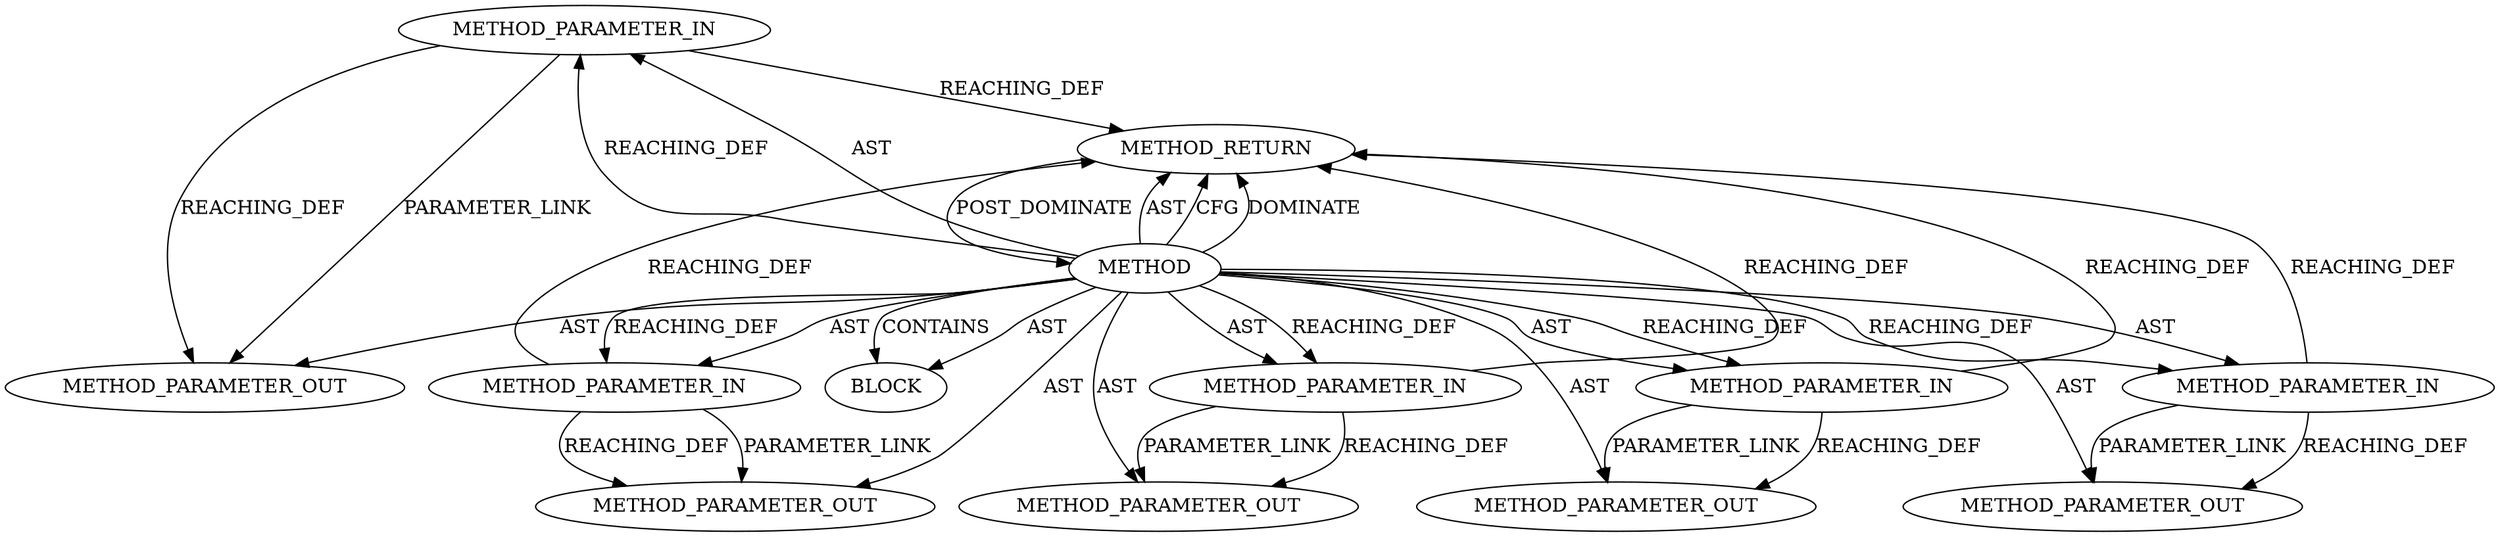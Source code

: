 digraph {
  27253 [label=METHOD_PARAMETER_OUT ORDER=3 CODE="p3" IS_VARIADIC=false TYPE_FULL_NAME="ANY" EVALUATION_STRATEGY="BY_VALUE" INDEX=3 NAME="p3"]
  25627 [label=METHOD_PARAMETER_IN ORDER=5 CODE="p5" IS_VARIADIC=false TYPE_FULL_NAME="ANY" EVALUATION_STRATEGY="BY_VALUE" INDEX=5 NAME="p5"]
  25624 [label=METHOD_PARAMETER_IN ORDER=2 CODE="p2" IS_VARIADIC=false TYPE_FULL_NAME="ANY" EVALUATION_STRATEGY="BY_VALUE" INDEX=2 NAME="p2"]
  25629 [label=METHOD_RETURN ORDER=2 CODE="RET" TYPE_FULL_NAME="ANY" EVALUATION_STRATEGY="BY_VALUE"]
  25625 [label=METHOD_PARAMETER_IN ORDER=3 CODE="p3" IS_VARIADIC=false TYPE_FULL_NAME="ANY" EVALUATION_STRATEGY="BY_VALUE" INDEX=3 NAME="p3"]
  25623 [label=METHOD_PARAMETER_IN ORDER=1 CODE="p1" IS_VARIADIC=false TYPE_FULL_NAME="ANY" EVALUATION_STRATEGY="BY_VALUE" INDEX=1 NAME="p1"]
  27255 [label=METHOD_PARAMETER_OUT ORDER=5 CODE="p5" IS_VARIADIC=false TYPE_FULL_NAME="ANY" EVALUATION_STRATEGY="BY_VALUE" INDEX=5 NAME="p5"]
  25622 [label=METHOD AST_PARENT_TYPE="NAMESPACE_BLOCK" AST_PARENT_FULL_NAME="<global>" ORDER=0 CODE="<empty>" FULL_NAME="EVP_CipherInit" IS_EXTERNAL=true FILENAME="<empty>" SIGNATURE="" NAME="EVP_CipherInit"]
  25628 [label=BLOCK ORDER=1 ARGUMENT_INDEX=1 CODE="<empty>" TYPE_FULL_NAME="ANY"]
  27251 [label=METHOD_PARAMETER_OUT ORDER=1 CODE="p1" IS_VARIADIC=false TYPE_FULL_NAME="ANY" EVALUATION_STRATEGY="BY_VALUE" INDEX=1 NAME="p1"]
  25626 [label=METHOD_PARAMETER_IN ORDER=4 CODE="p4" IS_VARIADIC=false TYPE_FULL_NAME="ANY" EVALUATION_STRATEGY="BY_VALUE" INDEX=4 NAME="p4"]
  27252 [label=METHOD_PARAMETER_OUT ORDER=2 CODE="p2" IS_VARIADIC=false TYPE_FULL_NAME="ANY" EVALUATION_STRATEGY="BY_VALUE" INDEX=2 NAME="p2"]
  27254 [label=METHOD_PARAMETER_OUT ORDER=4 CODE="p4" IS_VARIADIC=false TYPE_FULL_NAME="ANY" EVALUATION_STRATEGY="BY_VALUE" INDEX=4 NAME="p4"]
  25622 -> 25629 [label=AST ]
  25625 -> 25629 [label=REACHING_DEF VARIABLE="p3"]
  25626 -> 27254 [label=PARAMETER_LINK ]
  25626 -> 25629 [label=REACHING_DEF VARIABLE="p4"]
  25622 -> 27254 [label=AST ]
  25624 -> 27252 [label=REACHING_DEF VARIABLE="p2"]
  25623 -> 25629 [label=REACHING_DEF VARIABLE="p1"]
  25629 -> 25622 [label=POST_DOMINATE ]
  25623 -> 27251 [label=REACHING_DEF VARIABLE="p1"]
  25622 -> 25629 [label=CFG ]
  25622 -> 27251 [label=AST ]
  25622 -> 25625 [label=REACHING_DEF VARIABLE=""]
  25624 -> 27252 [label=PARAMETER_LINK ]
  25622 -> 27255 [label=AST ]
  25622 -> 25628 [label=AST ]
  25622 -> 25627 [label=AST ]
  25625 -> 27253 [label=REACHING_DEF VARIABLE="p3"]
  25622 -> 25624 [label=REACHING_DEF VARIABLE=""]
  25627 -> 27255 [label=REACHING_DEF VARIABLE="p5"]
  25622 -> 25624 [label=AST ]
  25622 -> 25623 [label=AST ]
  25622 -> 25623 [label=REACHING_DEF VARIABLE=""]
  25623 -> 27251 [label=PARAMETER_LINK ]
  25624 -> 25629 [label=REACHING_DEF VARIABLE="p2"]
  25622 -> 27253 [label=AST ]
  25627 -> 25629 [label=REACHING_DEF VARIABLE="p5"]
  25622 -> 25627 [label=REACHING_DEF VARIABLE=""]
  25626 -> 27254 [label=REACHING_DEF VARIABLE="p4"]
  25622 -> 25626 [label=AST ]
  25622 -> 25626 [label=REACHING_DEF VARIABLE=""]
  25625 -> 27253 [label=PARAMETER_LINK ]
  25622 -> 27252 [label=AST ]
  25622 -> 25628 [label=CONTAINS ]
  25622 -> 25625 [label=AST ]
  25627 -> 27255 [label=PARAMETER_LINK ]
  25622 -> 25629 [label=DOMINATE ]
}
